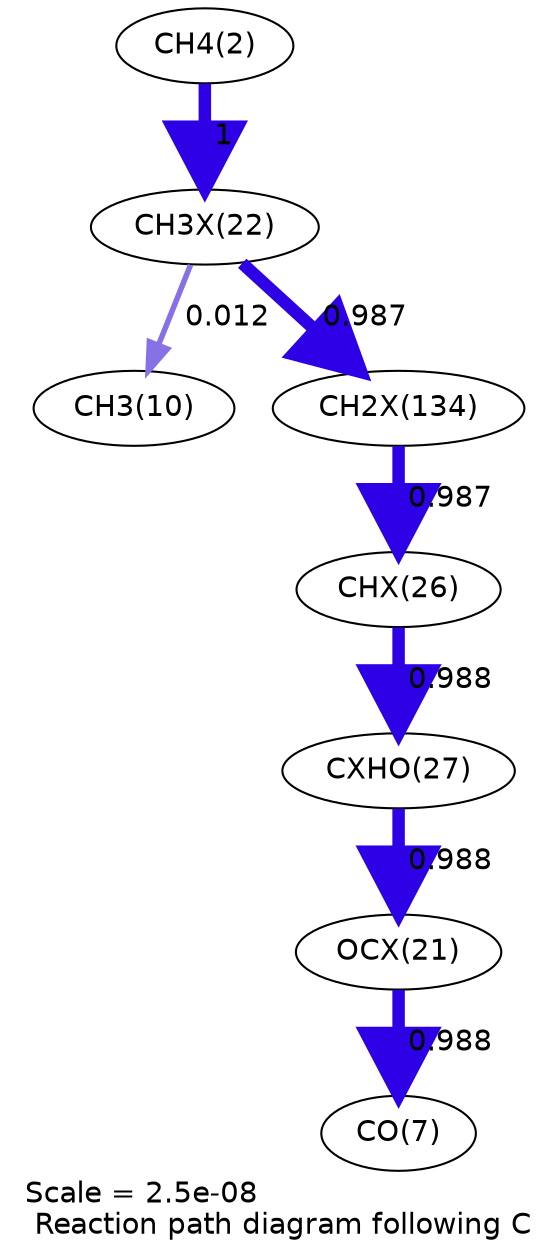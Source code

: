 digraph reaction_paths {
center=1;
s4 -> s25[fontname="Helvetica", penwidth=6, arrowsize=3, color="0.7, 1.5, 0.9"
, label=" 1"];
s25 -> s12[fontname="Helvetica", penwidth=2.66, arrowsize=1.33, color="0.7, 0.512, 0.9"
, label=" 0.012"];
s25 -> s37[fontname="Helvetica", penwidth=5.99, arrowsize=3, color="0.7, 1.49, 0.9"
, label=" 0.987"];
s37 -> s28[fontname="Helvetica", penwidth=5.99, arrowsize=3, color="0.7, 1.49, 0.9"
, label=" 0.987"];
s28 -> s29[fontname="Helvetica", penwidth=5.99, arrowsize=3, color="0.7, 1.49, 0.9"
, label=" 0.988"];
s29 -> s24[fontname="Helvetica", penwidth=5.99, arrowsize=3, color="0.7, 1.49, 0.9"
, label=" 0.988"];
s24 -> s9[fontname="Helvetica", penwidth=5.99, arrowsize=3, color="0.7, 1.49, 0.9"
, label=" 0.988"];
s4 [ fontname="Helvetica", label="CH4(2)"];
s9 [ fontname="Helvetica", label="CO(7)"];
s12 [ fontname="Helvetica", label="CH3(10)"];
s24 [ fontname="Helvetica", label="OCX(21)"];
s25 [ fontname="Helvetica", label="CH3X(22)"];
s28 [ fontname="Helvetica", label="CHX(26)"];
s29 [ fontname="Helvetica", label="CXHO(27)"];
s37 [ fontname="Helvetica", label="CH2X(134)"];
 label = "Scale = 2.5e-08\l Reaction path diagram following C";
 fontname = "Helvetica";
}
